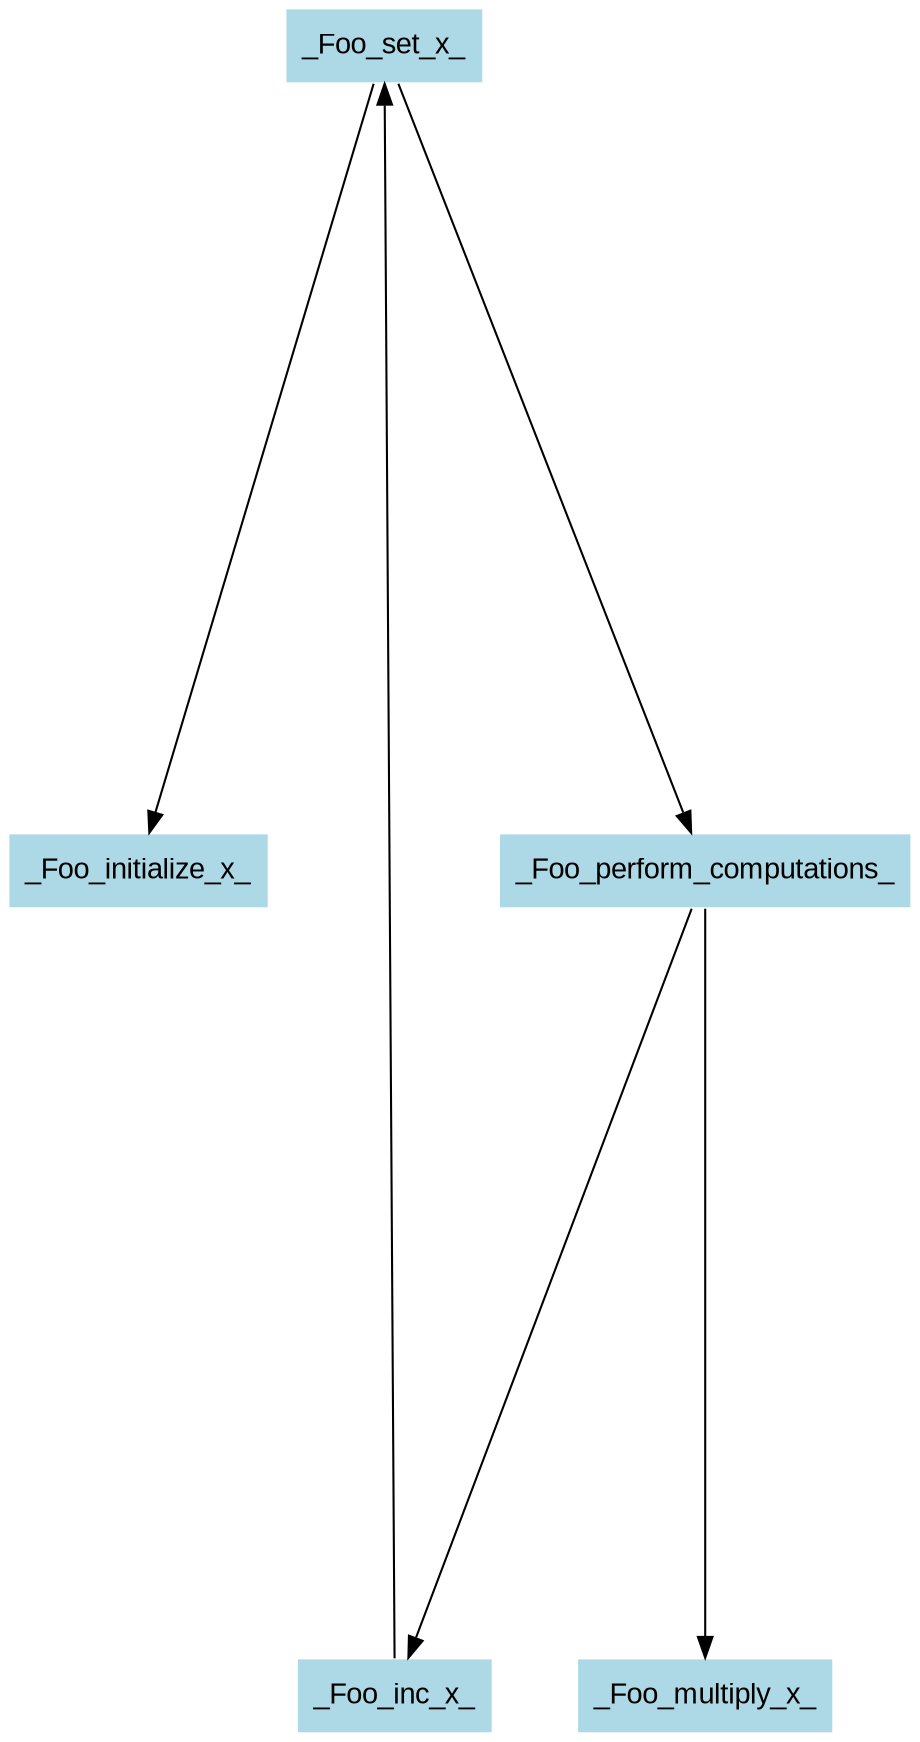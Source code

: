 digraph CallGraph {
ranksep=5;
nodesep=0.5;
node [fontname=Arial];
edge [fontname=Arial];
_Foo_set_x_ -> _Foo_initialize_x_;
_Foo_set_x_ [shape=box, style=filled, fillcolor=lightblue  , color=white];
_Foo_initialize_x_ [shape=box, style=filled, fillcolor=lightblue  , color=white];
_Foo_set_x_ -> _Foo_perform_computations_;
_Foo_perform_computations_ [shape=box, style=filled, fillcolor=lightblue  , color=white];
_Foo_perform_computations_ -> _Foo_inc_x_;
_Foo_inc_x_ [shape=box, style=filled, fillcolor=lightblue  , color=white];
_Foo_perform_computations_ -> _Foo_multiply_x_;
_Foo_multiply_x_ [shape=box, style=filled, fillcolor=lightblue  , color=white];
_Foo_inc_x_ -> _Foo_set_x_;
}
